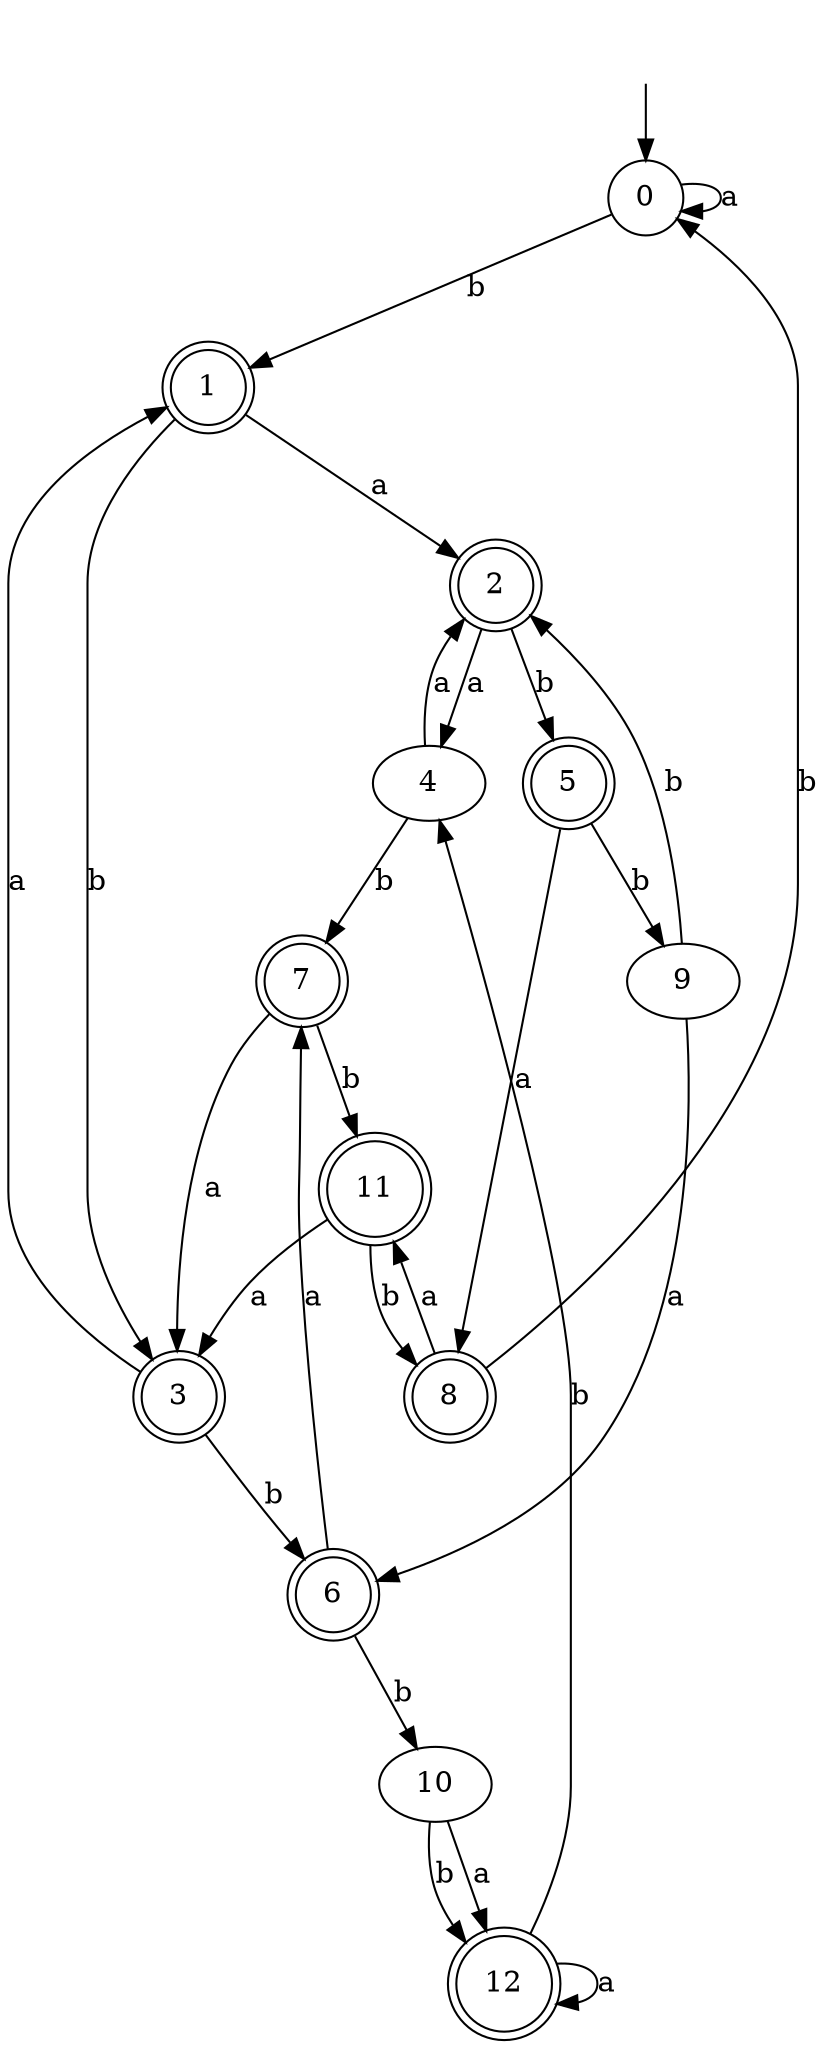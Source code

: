 digraph RandomDFA {
  __start0 [label="", shape=none];
  __start0 -> 0 [label=""];
  0 [shape=circle]
  0 -> 0 [label="a"]
  0 -> 1 [label="b"]
  1 [shape=doublecircle]
  1 -> 2 [label="a"]
  1 -> 3 [label="b"]
  2 [shape=doublecircle]
  2 -> 4 [label="a"]
  2 -> 5 [label="b"]
  3 [shape=doublecircle]
  3 -> 1 [label="a"]
  3 -> 6 [label="b"]
  4
  4 -> 2 [label="a"]
  4 -> 7 [label="b"]
  5 [shape=doublecircle]
  5 -> 8 [label="a"]
  5 -> 9 [label="b"]
  6 [shape=doublecircle]
  6 -> 7 [label="a"]
  6 -> 10 [label="b"]
  7 [shape=doublecircle]
  7 -> 3 [label="a"]
  7 -> 11 [label="b"]
  8 [shape=doublecircle]
  8 -> 11 [label="a"]
  8 -> 0 [label="b"]
  9
  9 -> 6 [label="a"]
  9 -> 2 [label="b"]
  10
  10 -> 12 [label="a"]
  10 -> 12 [label="b"]
  11 [shape=doublecircle]
  11 -> 3 [label="a"]
  11 -> 8 [label="b"]
  12 [shape=doublecircle]
  12 -> 12 [label="a"]
  12 -> 4 [label="b"]
}

